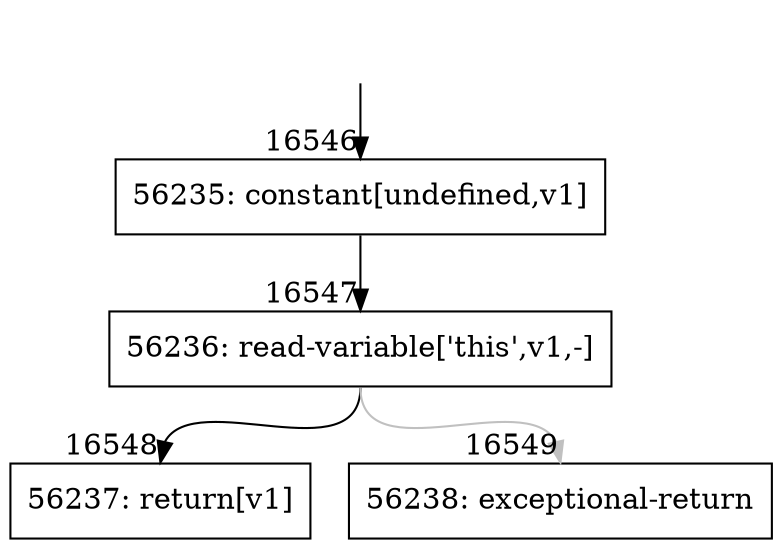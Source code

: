 digraph {
rankdir="TD"
BB_entry1419[shape=none,label=""];
BB_entry1419 -> BB16546 [tailport=s, headport=n, headlabel="    16546"]
BB16546 [shape=record label="{56235: constant[undefined,v1]}" ] 
BB16546 -> BB16547 [tailport=s, headport=n, headlabel="      16547"]
BB16547 [shape=record label="{56236: read-variable['this',v1,-]}" ] 
BB16547 -> BB16548 [tailport=s, headport=n, headlabel="      16548"]
BB16547 -> BB16549 [tailport=s, headport=n, color=gray, headlabel="      16549"]
BB16548 [shape=record label="{56237: return[v1]}" ] 
BB16549 [shape=record label="{56238: exceptional-return}" ] 
//#$~ 31021
}
